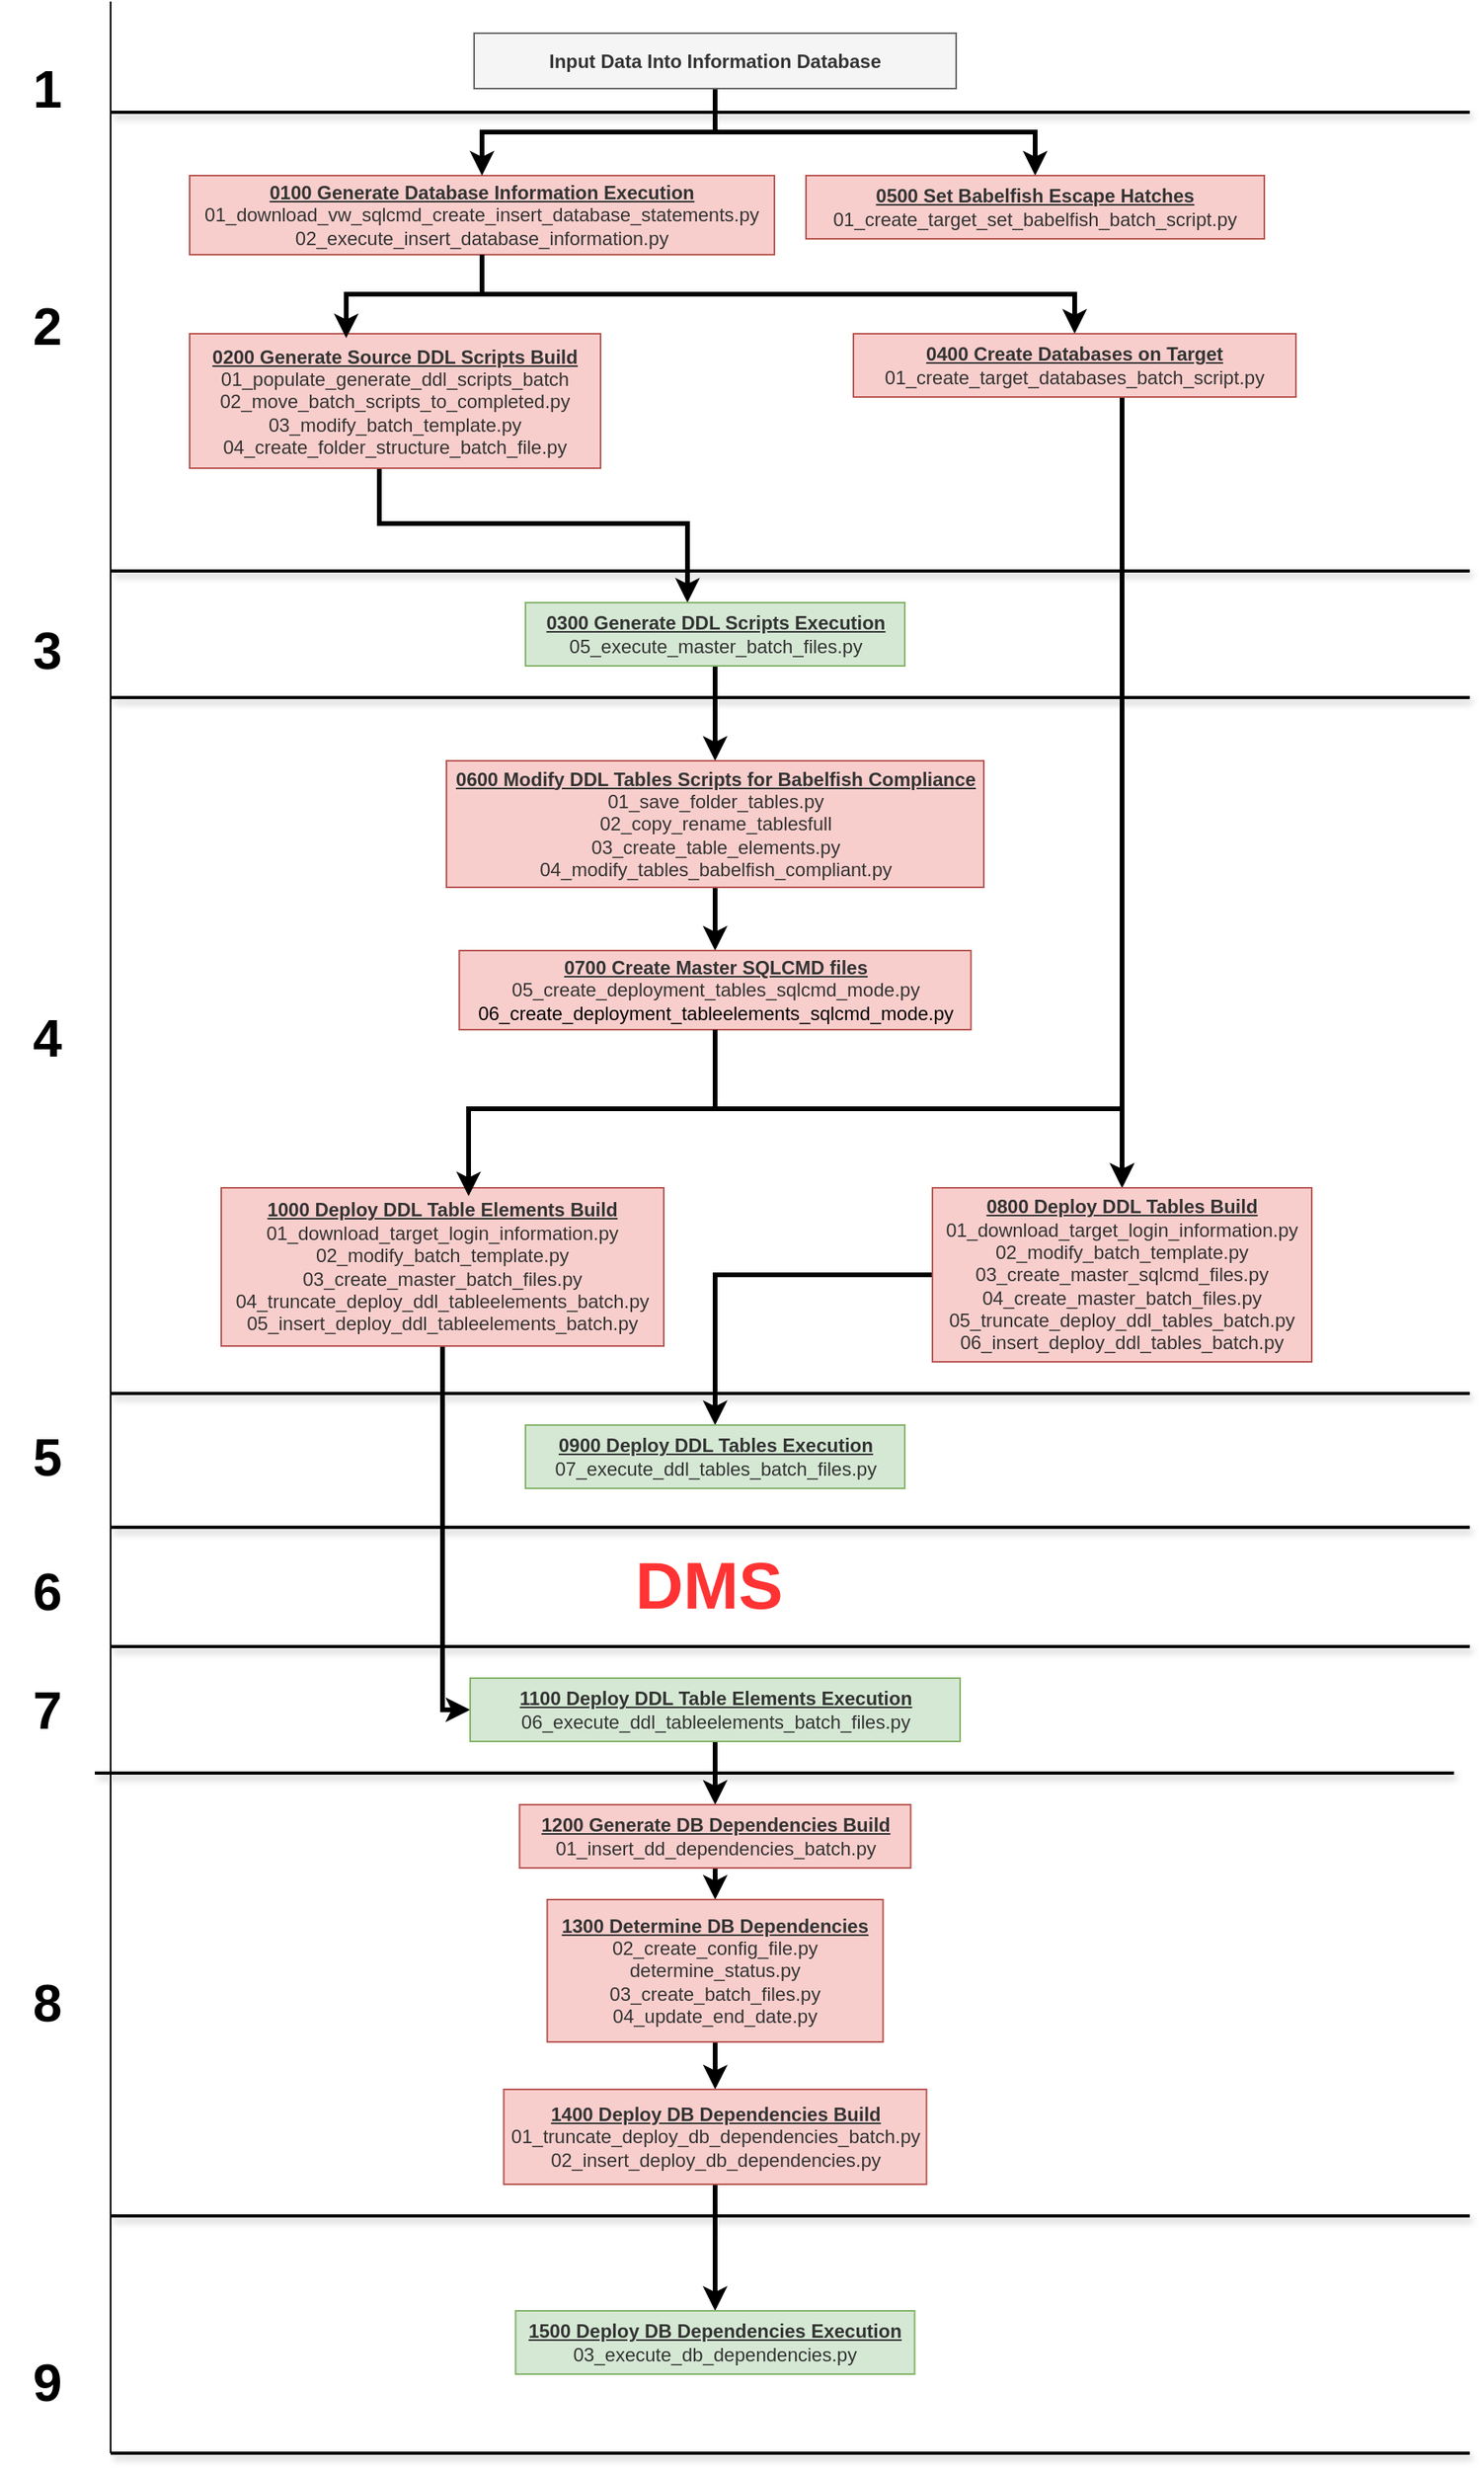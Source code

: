 <mxfile version="24.5.5" type="github">
  <diagram name="Page-1" id="sKITD_88z1vJ94t6zKOO">
    <mxGraphModel dx="2471" dy="785" grid="1" gridSize="10" guides="1" tooltips="1" connect="1" arrows="1" fold="1" page="1" pageScale="1" pageWidth="850" pageHeight="1100" math="0" shadow="0">
      <root>
        <mxCell id="0" />
        <mxCell id="1" parent="0" />
        <mxCell id="syWPXiomNhrmmpA-TFZg-3" value="&lt;span style=&quot;color: rgb(51, 51, 51);&quot;&gt;&lt;b&gt;&lt;u&gt;0100 Generate Database Information Execution&lt;/u&gt;&lt;/b&gt;&lt;/span&gt;&lt;div&gt;&lt;font color=&quot;#333333&quot;&gt;01_download_vw_sqlcmd_create_insert_database_statements.py&lt;/font&gt;&lt;br&gt;&lt;/div&gt;&lt;div&gt;&lt;font color=&quot;#333333&quot;&gt;02_execute_insert_database_information.py&lt;br&gt;&lt;/font&gt;&lt;/div&gt;" style="rounded=0;whiteSpace=wrap;html=1;fillColor=#f8cecc;strokeColor=#b85450;" parent="1" vertex="1">
          <mxGeometry x="110" y="120" width="370" height="50" as="geometry" />
        </mxCell>
        <mxCell id="syWPXiomNhrmmpA-TFZg-79" style="edgeStyle=orthogonalEdgeStyle;rounded=0;orthogonalLoop=1;jettySize=auto;html=1;strokeWidth=3;" parent="1" source="syWPXiomNhrmmpA-TFZg-4" target="syWPXiomNhrmmpA-TFZg-3" edge="1">
          <mxGeometry relative="1" as="geometry" />
        </mxCell>
        <mxCell id="syWPXiomNhrmmpA-TFZg-80" style="edgeStyle=orthogonalEdgeStyle;rounded=0;orthogonalLoop=1;jettySize=auto;html=1;strokeWidth=3;" parent="1" source="syWPXiomNhrmmpA-TFZg-4" target="syWPXiomNhrmmpA-TFZg-8" edge="1">
          <mxGeometry relative="1" as="geometry" />
        </mxCell>
        <mxCell id="syWPXiomNhrmmpA-TFZg-4" value="&lt;span style=&quot;color: rgb(51, 51, 51);&quot;&gt;&lt;b&gt;Input Data Into Information Database&lt;/b&gt;&lt;/span&gt;" style="rounded=0;whiteSpace=wrap;html=1;points=[[0,0,0,0,0],[0,0.25,0,0,0],[0,0.5,0,0,0],[0,0.75,0,0,0],[0,1,0,0,0],[0.25,0,0,0,0],[0.25,1,0,0,0],[0.5,0,0,0,0],[0.5,1,0,0,0],[0.75,0,0,0,0],[0.75,1,0,0,0],[1,0,0,0,0],[1,0.25,0,0,0],[1,0.5,0,0,0],[1,0.75,0,0,0],[1,1,0,0,0]];fillColor=#f5f5f5;fontColor=#333333;strokeColor=#666666;" parent="1" vertex="1">
          <mxGeometry x="290" y="30" width="305" height="35" as="geometry" />
        </mxCell>
        <mxCell id="syWPXiomNhrmmpA-TFZg-31" style="edgeStyle=orthogonalEdgeStyle;rounded=0;orthogonalLoop=1;jettySize=auto;html=1;strokeWidth=3;" parent="1" source="syWPXiomNhrmmpA-TFZg-5" target="syWPXiomNhrmmpA-TFZg-6" edge="1">
          <mxGeometry relative="1" as="geometry">
            <Array as="points">
              <mxPoint x="230" y="340" />
              <mxPoint x="425" y="340" />
            </Array>
          </mxGeometry>
        </mxCell>
        <mxCell id="syWPXiomNhrmmpA-TFZg-5" value="&lt;span style=&quot;color: rgb(51, 51, 51);&quot;&gt;&lt;b&gt;&lt;u&gt;0200 Generate Source DDL Scripts Build&lt;/u&gt;&lt;/b&gt;&lt;/span&gt;&lt;div&gt;&lt;font color=&quot;#333333&quot;&gt;01_populate_generate_ddl_scripts_batch&lt;/font&gt;&lt;br&gt;&lt;/div&gt;&lt;div&gt;&lt;font color=&quot;#333333&quot;&gt;02_move_batch_scripts_to_completed.py&lt;br&gt;&lt;/font&gt;&lt;/div&gt;&lt;div&gt;&lt;font color=&quot;#333333&quot;&gt;03_modify_batch_template.py&lt;br&gt;&lt;/font&gt;&lt;/div&gt;&lt;div&gt;&lt;font color=&quot;#333333&quot;&gt;04_create_folder_structure_batch_file.py&lt;/font&gt;&lt;/div&gt;" style="rounded=0;whiteSpace=wrap;html=1;fillColor=#f8cecc;strokeColor=#b85450;" parent="1" vertex="1">
          <mxGeometry x="110" y="220" width="260" height="85" as="geometry" />
        </mxCell>
        <mxCell id="syWPXiomNhrmmpA-TFZg-37" style="edgeStyle=orthogonalEdgeStyle;rounded=0;orthogonalLoop=1;jettySize=auto;html=1;strokeWidth=3;" parent="1" source="syWPXiomNhrmmpA-TFZg-6" target="syWPXiomNhrmmpA-TFZg-9" edge="1">
          <mxGeometry relative="1" as="geometry" />
        </mxCell>
        <mxCell id="syWPXiomNhrmmpA-TFZg-6" value="&lt;span style=&quot;color: rgb(51, 51, 51);&quot;&gt;&lt;b&gt;&lt;u&gt;0300 Generate DDL Scripts Execution&lt;/u&gt;&lt;/b&gt;&lt;/span&gt;&lt;div&gt;&lt;font color=&quot;#333333&quot;&gt;05_execute_master_batch_files.py&lt;/font&gt;&lt;br&gt;&lt;/div&gt;" style="rounded=0;whiteSpace=wrap;html=1;fillColor=#d5e8d4;strokeColor=#82b366;" parent="1" vertex="1">
          <mxGeometry x="322.5" y="390" width="240" height="40" as="geometry" />
        </mxCell>
        <mxCell id="syWPXiomNhrmmpA-TFZg-36" style="edgeStyle=orthogonalEdgeStyle;rounded=0;orthogonalLoop=1;jettySize=auto;html=1;strokeWidth=3;" parent="1" source="syWPXiomNhrmmpA-TFZg-7" target="syWPXiomNhrmmpA-TFZg-11" edge="1">
          <mxGeometry relative="1" as="geometry">
            <Array as="points">
              <mxPoint x="700" y="660" />
            </Array>
          </mxGeometry>
        </mxCell>
        <mxCell id="syWPXiomNhrmmpA-TFZg-8" value="&lt;span style=&quot;color: rgb(51, 51, 51);&quot;&gt;&lt;b&gt;&lt;u&gt;0500 Set Babelfish Escape Hatches&lt;/u&gt;&lt;/b&gt;&lt;/span&gt;&lt;div&gt;&lt;font color=&quot;#333333&quot;&gt;01_create_target_set_babelfish_batch_script.py&lt;/font&gt;&lt;br&gt;&lt;/div&gt;" style="rounded=0;whiteSpace=wrap;html=1;fillColor=#f8cecc;strokeColor=#b85450;" parent="1" vertex="1">
          <mxGeometry x="500" y="120" width="290" height="40" as="geometry" />
        </mxCell>
        <mxCell id="syWPXiomNhrmmpA-TFZg-38" style="edgeStyle=orthogonalEdgeStyle;rounded=0;orthogonalLoop=1;jettySize=auto;html=1;strokeWidth=3;" parent="1" source="syWPXiomNhrmmpA-TFZg-9" target="syWPXiomNhrmmpA-TFZg-10" edge="1">
          <mxGeometry relative="1" as="geometry" />
        </mxCell>
        <mxCell id="syWPXiomNhrmmpA-TFZg-9" value="&lt;span style=&quot;color: rgb(51, 51, 51);&quot;&gt;&lt;b&gt;&lt;u&gt;0600 Modify DDL Tables Scripts for Babelfish Compliance&lt;/u&gt;&lt;/b&gt;&lt;/span&gt;&lt;div&gt;&lt;font style=&quot;&quot; color=&quot;#333333&quot;&gt;01_save_folder_tables.py&lt;/font&gt;&lt;br&gt;&lt;/div&gt;&lt;div&gt;&lt;font style=&quot;&quot; color=&quot;#333333&quot;&gt;02_copy_rename_tablesfull&lt;br&gt;&lt;/font&gt;&lt;/div&gt;&lt;div&gt;&lt;font style=&quot;&quot; color=&quot;#333333&quot;&gt;03_create_table_elements.py&lt;br&gt;&lt;/font&gt;&lt;/div&gt;&lt;div&gt;&lt;font style=&quot;&quot; color=&quot;#333333&quot;&gt;04_modify_tables_babelfish_compliant.py&lt;/font&gt;&lt;/div&gt;" style="rounded=0;whiteSpace=wrap;html=1;fillColor=#f8cecc;strokeColor=#b85450;" parent="1" vertex="1">
          <mxGeometry x="272.5" y="490" width="340" height="80" as="geometry" />
        </mxCell>
        <mxCell id="syWPXiomNhrmmpA-TFZg-39" value="" style="edgeStyle=orthogonalEdgeStyle;rounded=0;orthogonalLoop=1;jettySize=auto;html=1;strokeWidth=3;" parent="1" source="syWPXiomNhrmmpA-TFZg-10" target="syWPXiomNhrmmpA-TFZg-11" edge="1">
          <mxGeometry relative="1" as="geometry" />
        </mxCell>
        <mxCell id="syWPXiomNhrmmpA-TFZg-10" value="&lt;span style=&quot;color: rgb(51, 51, 51);&quot;&gt;&lt;b&gt;&lt;u&gt;0700 Create Master SQLCMD files&lt;/u&gt;&lt;/b&gt;&lt;/span&gt;&lt;div&gt;&lt;font style=&quot;&quot; color=&quot;#333333&quot;&gt;05_create_deployment_tables_sqlcmd_mode.py&lt;/font&gt;&lt;br&gt;&lt;/div&gt;&lt;div&gt;06_create_deployment_tableelements_sqlcmd_mode.py&lt;br&gt;&lt;/div&gt;" style="rounded=0;whiteSpace=wrap;html=1;fillColor=#f8cecc;strokeColor=#b85450;" parent="1" vertex="1">
          <mxGeometry x="280.625" y="610" width="323.75" height="50" as="geometry" />
        </mxCell>
        <mxCell id="syWPXiomNhrmmpA-TFZg-83" style="edgeStyle=orthogonalEdgeStyle;rounded=0;orthogonalLoop=1;jettySize=auto;html=1;strokeWidth=3;" parent="1" source="syWPXiomNhrmmpA-TFZg-11" target="syWPXiomNhrmmpA-TFZg-12" edge="1">
          <mxGeometry relative="1" as="geometry" />
        </mxCell>
        <mxCell id="syWPXiomNhrmmpA-TFZg-11" value="&lt;span style=&quot;color: rgb(51, 51, 51);&quot;&gt;&lt;b&gt;&lt;u&gt;0800 Deploy DDL Tables Build&lt;/u&gt;&lt;/b&gt;&lt;/span&gt;&lt;div&gt;&lt;font color=&quot;#333333&quot;&gt;01_download_target_login_information.py&lt;/font&gt;&lt;br&gt;&lt;/div&gt;&lt;div&gt;&lt;font color=&quot;#333333&quot;&gt;02_modify_batch_template.py&lt;br&gt;&lt;/font&gt;&lt;/div&gt;&lt;div&gt;&lt;font color=&quot;#333333&quot;&gt;03_create_master_sqlcmd_files.py&lt;/font&gt;&lt;/div&gt;&lt;div&gt;&lt;font color=&quot;#333333&quot;&gt;04_create_master_batch_files.py&lt;br&gt;&lt;/font&gt;&lt;/div&gt;&lt;div&gt;&lt;font color=&quot;#333333&quot;&gt;05_truncate_deploy_ddl_tables_batch.py&lt;br&gt;&lt;/font&gt;&lt;/div&gt;&lt;div&gt;&lt;font color=&quot;#333333&quot;&gt;06_insert_deploy_ddl_tables_batch.py&lt;br&gt;&lt;/font&gt;&lt;/div&gt;" style="rounded=0;whiteSpace=wrap;html=1;fillColor=#f8cecc;strokeColor=#b85450;" parent="1" vertex="1">
          <mxGeometry x="580" y="760" width="240" height="110" as="geometry" />
        </mxCell>
        <mxCell id="syWPXiomNhrmmpA-TFZg-12" value="&lt;span style=&quot;color: rgb(51, 51, 51);&quot;&gt;&lt;b style=&quot;&quot;&gt;&lt;u style=&quot;&quot;&gt;&lt;font style=&quot;font-size: 12px;&quot;&gt;0900 Deploy DDL Tables Execution&lt;/font&gt;&lt;/u&gt;&lt;/b&gt;&lt;/span&gt;&lt;div style=&quot;&quot;&gt;&lt;font style=&quot;font-size: 12px;&quot; color=&quot;#333333&quot;&gt;07_execute_ddl_tables_batch_files.py&lt;/font&gt;&lt;br&gt;&lt;/div&gt;" style="rounded=0;whiteSpace=wrap;html=1;fillColor=#d5e8d4;strokeColor=#82b366;" parent="1" vertex="1">
          <mxGeometry x="322.5" y="910" width="240" height="40" as="geometry" />
        </mxCell>
        <mxCell id="syWPXiomNhrmmpA-TFZg-125" style="edgeStyle=orthogonalEdgeStyle;rounded=0;orthogonalLoop=1;jettySize=auto;html=1;strokeWidth=3;" parent="1" source="syWPXiomNhrmmpA-TFZg-13" target="syWPXiomNhrmmpA-TFZg-14" edge="1">
          <mxGeometry relative="1" as="geometry">
            <Array as="points">
              <mxPoint x="270" y="1090" />
            </Array>
          </mxGeometry>
        </mxCell>
        <mxCell id="syWPXiomNhrmmpA-TFZg-13" value="&lt;span style=&quot;color: rgb(51, 51, 51);&quot;&gt;&lt;b&gt;&lt;u&gt;1000 Deploy DDL Table Elements Build&lt;/u&gt;&lt;/b&gt;&lt;/span&gt;&lt;div&gt;&lt;font style=&quot;&quot; color=&quot;#333333&quot;&gt;01_download_target_login_information.py&lt;/font&gt;&lt;br&gt;&lt;/div&gt;&lt;div&gt;&lt;font color=&quot;#333333&quot;&gt;02_modify_batch_template.py&lt;/font&gt;&lt;/div&gt;&lt;div&gt;&lt;font color=&quot;#333333&quot;&gt;03_create_master_batch_files.py&lt;br&gt;&lt;/font&gt;&lt;/div&gt;&lt;div&gt;&lt;font color=&quot;#333333&quot;&gt;04_truncate_deploy_ddl_tableelements_batch.py&lt;br&gt;&lt;/font&gt;&lt;/div&gt;&lt;div&gt;&lt;font color=&quot;#333333&quot;&gt;05_insert_deploy_ddl_tableelements_batch.py&lt;/font&gt;&lt;/div&gt;" style="rounded=0;whiteSpace=wrap;html=1;fillColor=#f8cecc;strokeColor=#b85450;" parent="1" vertex="1">
          <mxGeometry x="130" y="760" width="280" height="100" as="geometry" />
        </mxCell>
        <mxCell id="syWPXiomNhrmmpA-TFZg-43" style="edgeStyle=orthogonalEdgeStyle;rounded=0;orthogonalLoop=1;jettySize=auto;html=1;strokeWidth=3;" parent="1" source="syWPXiomNhrmmpA-TFZg-14" target="syWPXiomNhrmmpA-TFZg-15" edge="1">
          <mxGeometry relative="1" as="geometry" />
        </mxCell>
        <mxCell id="syWPXiomNhrmmpA-TFZg-14" value="&lt;span style=&quot;color: rgb(51, 51, 51);&quot;&gt;&lt;b&gt;&lt;u&gt;1100 Deploy DDL Table Elements Execution&lt;/u&gt;&lt;/b&gt;&lt;/span&gt;&lt;div&gt;&lt;font color=&quot;#333333&quot;&gt;06_execute_ddl_tableelements_batch_files.py&lt;/font&gt;&lt;br&gt;&lt;/div&gt;" style="rounded=0;whiteSpace=wrap;html=1;fillColor=#d5e8d4;strokeColor=#82b366;" parent="1" vertex="1">
          <mxGeometry x="287.5" y="1070" width="310" height="40" as="geometry" />
        </mxCell>
        <mxCell id="syWPXiomNhrmmpA-TFZg-46" style="edgeStyle=orthogonalEdgeStyle;rounded=0;orthogonalLoop=1;jettySize=auto;html=1;entryX=0.5;entryY=0;entryDx=0;entryDy=0;strokeWidth=3;" parent="1" source="syWPXiomNhrmmpA-TFZg-15" target="syWPXiomNhrmmpA-TFZg-16" edge="1">
          <mxGeometry relative="1" as="geometry" />
        </mxCell>
        <mxCell id="syWPXiomNhrmmpA-TFZg-15" value="&lt;span style=&quot;color: rgb(51, 51, 51);&quot;&gt;&lt;b&gt;&lt;u&gt;1200 Generate DB Dependencies Build&lt;/u&gt;&lt;/b&gt;&lt;/span&gt;&lt;div&gt;&lt;font color=&quot;#333333&quot;&gt;01_insert_dd_dependencies_batch.py&lt;/font&gt;&lt;br&gt;&lt;/div&gt;" style="rounded=0;whiteSpace=wrap;html=1;fillColor=#f8cecc;strokeColor=#b85450;" parent="1" vertex="1">
          <mxGeometry x="318.75" y="1150" width="247.5" height="40" as="geometry" />
        </mxCell>
        <mxCell id="syWPXiomNhrmmpA-TFZg-86" style="edgeStyle=orthogonalEdgeStyle;rounded=0;orthogonalLoop=1;jettySize=auto;html=1;entryX=0.5;entryY=0;entryDx=0;entryDy=0;strokeWidth=3;" parent="1" source="syWPXiomNhrmmpA-TFZg-16" target="syWPXiomNhrmmpA-TFZg-17" edge="1">
          <mxGeometry relative="1" as="geometry" />
        </mxCell>
        <mxCell id="syWPXiomNhrmmpA-TFZg-16" value="&lt;span style=&quot;color: rgb(51, 51, 51);&quot;&gt;&lt;b&gt;&lt;u&gt;1300 Determine DB Dependencies&lt;/u&gt;&lt;/b&gt;&lt;/span&gt;&lt;div&gt;&lt;font color=&quot;#333333&quot;&gt;02_create_config_file.py&lt;/font&gt;&lt;br&gt;&lt;/div&gt;&lt;div&gt;&lt;font color=&quot;#333333&quot;&gt;determine_status.py&lt;br&gt;&lt;/font&gt;&lt;/div&gt;&lt;div&gt;&lt;font color=&quot;#333333&quot;&gt;03_create_batch_files.py&lt;/font&gt;&lt;/div&gt;&lt;div&gt;&lt;font color=&quot;#333333&quot;&gt;04_update_end_date.py&lt;br&gt;&lt;/font&gt;&lt;/div&gt;" style="rounded=0;whiteSpace=wrap;html=1;fillColor=#f8cecc;strokeColor=#b85450;" parent="1" vertex="1">
          <mxGeometry x="336.25" y="1210" width="212.5" height="90" as="geometry" />
        </mxCell>
        <mxCell id="syWPXiomNhrmmpA-TFZg-48" style="edgeStyle=orthogonalEdgeStyle;rounded=0;orthogonalLoop=1;jettySize=auto;html=1;strokeWidth=3;" parent="1" source="syWPXiomNhrmmpA-TFZg-17" target="syWPXiomNhrmmpA-TFZg-18" edge="1">
          <mxGeometry relative="1" as="geometry" />
        </mxCell>
        <mxCell id="syWPXiomNhrmmpA-TFZg-17" value="&lt;span style=&quot;color: rgb(51, 51, 51);&quot;&gt;&lt;b&gt;&lt;u&gt;1400 Deploy DB Dependencies Build&lt;/u&gt;&lt;/b&gt;&lt;/span&gt;&lt;div&gt;&lt;font color=&quot;#333333&quot;&gt;01_truncate_deploy_db_dependencies_batch.py&lt;/font&gt;&lt;br&gt;&lt;/div&gt;&lt;div&gt;&lt;font color=&quot;#333333&quot;&gt;02_insert_deploy_db_dependencies.py&lt;/font&gt;&lt;/div&gt;" style="rounded=0;whiteSpace=wrap;html=1;fillColor=#f8cecc;strokeColor=#b85450;" parent="1" vertex="1">
          <mxGeometry x="308.75" y="1330" width="267.5" height="60" as="geometry" />
        </mxCell>
        <mxCell id="syWPXiomNhrmmpA-TFZg-18" value="&lt;span style=&quot;color: rgb(51, 51, 51);&quot;&gt;&lt;b&gt;&lt;u&gt;1500 Deploy DB Dependencies Execution&lt;/u&gt;&lt;/b&gt;&lt;/span&gt;&lt;div&gt;&lt;font color=&quot;#333333&quot;&gt;03_execute_db_dependencies.py&lt;/font&gt;&lt;br&gt;&lt;/div&gt;" style="rounded=0;whiteSpace=wrap;html=1;fillColor=#d5e8d4;strokeColor=#82b366;" parent="1" vertex="1">
          <mxGeometry x="316.25" y="1470" width="252.5" height="40" as="geometry" />
        </mxCell>
        <mxCell id="syWPXiomNhrmmpA-TFZg-27" style="edgeStyle=orthogonalEdgeStyle;rounded=0;orthogonalLoop=1;jettySize=auto;html=1;entryX=0.381;entryY=0.033;entryDx=0;entryDy=0;entryPerimeter=0;strokeWidth=3;" parent="1" source="syWPXiomNhrmmpA-TFZg-3" target="syWPXiomNhrmmpA-TFZg-5" edge="1">
          <mxGeometry relative="1" as="geometry" />
        </mxCell>
        <mxCell id="syWPXiomNhrmmpA-TFZg-51" value="" style="endArrow=none;html=1;rounded=0;strokeWidth=2;shadow=1;" parent="1" edge="1">
          <mxGeometry width="50" height="50" relative="1" as="geometry">
            <mxPoint x="60" y="80" as="sourcePoint" />
            <mxPoint x="920" y="80" as="targetPoint" />
          </mxGeometry>
        </mxCell>
        <mxCell id="syWPXiomNhrmmpA-TFZg-57" style="edgeStyle=orthogonalEdgeStyle;rounded=0;orthogonalLoop=1;jettySize=auto;html=1;entryX=0.559;entryY=0.053;entryDx=0;entryDy=0;entryPerimeter=0;strokeWidth=3;" parent="1" source="syWPXiomNhrmmpA-TFZg-10" target="syWPXiomNhrmmpA-TFZg-13" edge="1">
          <mxGeometry relative="1" as="geometry" />
        </mxCell>
        <mxCell id="syWPXiomNhrmmpA-TFZg-59" value="&lt;h1 style=&quot;margin-top: 0px;&quot;&gt;&lt;font style=&quot;font-size: 42px;&quot; color=&quot;#ff3333&quot;&gt;DMS&lt;/font&gt;&lt;/h1&gt;" style="text;html=1;whiteSpace=wrap;overflow=hidden;rounded=0;" parent="1" vertex="1">
          <mxGeometry x="390" y="980" width="120" height="50" as="geometry" />
        </mxCell>
        <mxCell id="syWPXiomNhrmmpA-TFZg-63" value="&lt;font style=&quot;font-size: 33px;&quot;&gt;&lt;b&gt;1&lt;/b&gt;&lt;/font&gt;" style="text;html=1;align=center;verticalAlign=middle;whiteSpace=wrap;rounded=0;" parent="1" vertex="1">
          <mxGeometry x="-10" y="50" width="60" height="30" as="geometry" />
        </mxCell>
        <mxCell id="syWPXiomNhrmmpA-TFZg-64" value="&lt;font style=&quot;font-size: 33px;&quot;&gt;&lt;b&gt;3&lt;/b&gt;&lt;/font&gt;" style="text;html=1;align=center;verticalAlign=middle;whiteSpace=wrap;rounded=0;" parent="1" vertex="1">
          <mxGeometry x="-10" y="405" width="60" height="30" as="geometry" />
        </mxCell>
        <mxCell id="syWPXiomNhrmmpA-TFZg-66" value="&lt;font style=&quot;font-size: 33px;&quot;&gt;&lt;b&gt;2&lt;/b&gt;&lt;/font&gt;" style="text;html=1;align=center;verticalAlign=middle;whiteSpace=wrap;rounded=0;" parent="1" vertex="1">
          <mxGeometry x="-10" y="200" width="60" height="30" as="geometry" />
        </mxCell>
        <mxCell id="syWPXiomNhrmmpA-TFZg-68" value="&lt;font style=&quot;font-size: 33px;&quot;&gt;&lt;b&gt;4&lt;/b&gt;&lt;/font&gt;" style="text;html=1;align=center;verticalAlign=middle;whiteSpace=wrap;rounded=0;" parent="1" vertex="1">
          <mxGeometry x="-10" y="650" width="60" height="30" as="geometry" />
        </mxCell>
        <mxCell id="syWPXiomNhrmmpA-TFZg-70" value="&lt;font style=&quot;font-size: 33px;&quot;&gt;&lt;b&gt;5&lt;/b&gt;&lt;/font&gt;" style="text;html=1;align=center;verticalAlign=middle;whiteSpace=wrap;rounded=0;" parent="1" vertex="1">
          <mxGeometry x="-10" y="915" width="60" height="30" as="geometry" />
        </mxCell>
        <mxCell id="syWPXiomNhrmmpA-TFZg-71" value="&lt;font style=&quot;font-size: 33px;&quot;&gt;&lt;b&gt;6&lt;/b&gt;&lt;/font&gt;" style="text;html=1;align=center;verticalAlign=middle;whiteSpace=wrap;rounded=0;" parent="1" vertex="1">
          <mxGeometry x="-10" y="1000" width="60" height="30" as="geometry" />
        </mxCell>
        <mxCell id="syWPXiomNhrmmpA-TFZg-72" value="&lt;font style=&quot;font-size: 33px;&quot;&gt;&lt;b&gt;7&lt;/b&gt;&lt;/font&gt;" style="text;html=1;align=center;verticalAlign=middle;whiteSpace=wrap;rounded=0;" parent="1" vertex="1">
          <mxGeometry x="-10" y="1075" width="60" height="30" as="geometry" />
        </mxCell>
        <mxCell id="syWPXiomNhrmmpA-TFZg-73" value="&lt;font style=&quot;font-size: 33px;&quot;&gt;&lt;b&gt;8&lt;/b&gt;&lt;/font&gt;" style="text;html=1;align=center;verticalAlign=middle;whiteSpace=wrap;rounded=0;" parent="1" vertex="1">
          <mxGeometry x="-10" y="1260" width="60" height="30" as="geometry" />
        </mxCell>
        <mxCell id="syWPXiomNhrmmpA-TFZg-74" value="&lt;font style=&quot;font-size: 33px;&quot;&gt;&lt;b&gt;9&lt;/b&gt;&lt;/font&gt;" style="text;html=1;align=center;verticalAlign=middle;whiteSpace=wrap;rounded=0;" parent="1" vertex="1">
          <mxGeometry x="-10" y="1500" width="60" height="30" as="geometry" />
        </mxCell>
        <mxCell id="syWPXiomNhrmmpA-TFZg-78" value="" style="edgeStyle=orthogonalEdgeStyle;rounded=0;orthogonalLoop=1;jettySize=auto;html=1;strokeWidth=3;exitX=0.5;exitY=1;exitDx=0;exitDy=0;" parent="1" source="syWPXiomNhrmmpA-TFZg-3" target="syWPXiomNhrmmpA-TFZg-7" edge="1">
          <mxGeometry relative="1" as="geometry">
            <mxPoint x="305" y="180" as="sourcePoint" />
            <mxPoint x="577" y="260" as="targetPoint" />
            <Array as="points" />
          </mxGeometry>
        </mxCell>
        <mxCell id="syWPXiomNhrmmpA-TFZg-7" value="&lt;span style=&quot;color: rgb(51, 51, 51);&quot;&gt;&lt;b&gt;&lt;u&gt;0400 Create Databases on Target&lt;/u&gt;&lt;/b&gt;&lt;/span&gt;&lt;div&gt;&lt;font color=&quot;#333333&quot;&gt;01_create_target_databases_batch_script.py&lt;/font&gt;&lt;br&gt;&lt;/div&gt;" style="rounded=0;whiteSpace=wrap;html=1;fillColor=#f8cecc;strokeColor=#b85450;" parent="1" vertex="1">
          <mxGeometry x="530" y="220" width="280" height="40" as="geometry" />
        </mxCell>
        <mxCell id="syWPXiomNhrmmpA-TFZg-89" value="" style="endArrow=none;html=1;rounded=0;" parent="1" edge="1">
          <mxGeometry width="50" height="50" relative="1" as="geometry">
            <mxPoint x="60" y="1560" as="sourcePoint" />
            <mxPoint x="60" y="10" as="targetPoint" />
          </mxGeometry>
        </mxCell>
        <mxCell id="syWPXiomNhrmmpA-TFZg-90" value="" style="endArrow=none;html=1;rounded=0;strokeWidth=2;shadow=1;" parent="1" edge="1">
          <mxGeometry width="50" height="50" relative="1" as="geometry">
            <mxPoint x="60" y="370" as="sourcePoint" />
            <mxPoint x="920" y="370" as="targetPoint" />
          </mxGeometry>
        </mxCell>
        <mxCell id="syWPXiomNhrmmpA-TFZg-91" value="" style="endArrow=none;html=1;rounded=0;strokeWidth=2;shadow=1;" parent="1" edge="1">
          <mxGeometry width="50" height="50" relative="1" as="geometry">
            <mxPoint x="60" y="450" as="sourcePoint" />
            <mxPoint x="920" y="450" as="targetPoint" />
          </mxGeometry>
        </mxCell>
        <mxCell id="syWPXiomNhrmmpA-TFZg-93" value="" style="endArrow=none;html=1;rounded=0;strokeWidth=2;shadow=1;" parent="1" edge="1">
          <mxGeometry width="50" height="50" relative="1" as="geometry">
            <mxPoint x="60" y="890" as="sourcePoint" />
            <mxPoint x="920" y="890" as="targetPoint" />
          </mxGeometry>
        </mxCell>
        <mxCell id="syWPXiomNhrmmpA-TFZg-94" value="" style="endArrow=none;html=1;rounded=0;strokeWidth=2;shadow=1;" parent="1" edge="1">
          <mxGeometry width="50" height="50" relative="1" as="geometry">
            <mxPoint x="60" y="974.58" as="sourcePoint" />
            <mxPoint x="920" y="974.58" as="targetPoint" />
          </mxGeometry>
        </mxCell>
        <mxCell id="syWPXiomNhrmmpA-TFZg-95" value="" style="endArrow=none;html=1;rounded=0;strokeWidth=2;shadow=1;" parent="1" edge="1">
          <mxGeometry width="50" height="50" relative="1" as="geometry">
            <mxPoint x="60" y="1050" as="sourcePoint" />
            <mxPoint x="920" y="1050" as="targetPoint" />
          </mxGeometry>
        </mxCell>
        <mxCell id="syWPXiomNhrmmpA-TFZg-96" value="" style="endArrow=none;html=1;rounded=0;strokeWidth=2;shadow=1;" parent="1" edge="1">
          <mxGeometry width="50" height="50" relative="1" as="geometry">
            <mxPoint x="50" y="1130" as="sourcePoint" />
            <mxPoint x="910" y="1130" as="targetPoint" />
          </mxGeometry>
        </mxCell>
        <mxCell id="syWPXiomNhrmmpA-TFZg-99" value="" style="endArrow=none;html=1;rounded=0;strokeWidth=2;shadow=1;" parent="1" edge="1">
          <mxGeometry width="50" height="50" relative="1" as="geometry">
            <mxPoint x="60" y="1410" as="sourcePoint" />
            <mxPoint x="920" y="1410" as="targetPoint" />
          </mxGeometry>
        </mxCell>
        <mxCell id="syWPXiomNhrmmpA-TFZg-100" value="" style="endArrow=none;html=1;rounded=0;strokeWidth=2;shadow=1;" parent="1" edge="1">
          <mxGeometry width="50" height="50" relative="1" as="geometry">
            <mxPoint x="60" y="1560" as="sourcePoint" />
            <mxPoint x="920" y="1560" as="targetPoint" />
          </mxGeometry>
        </mxCell>
      </root>
    </mxGraphModel>
  </diagram>
</mxfile>
